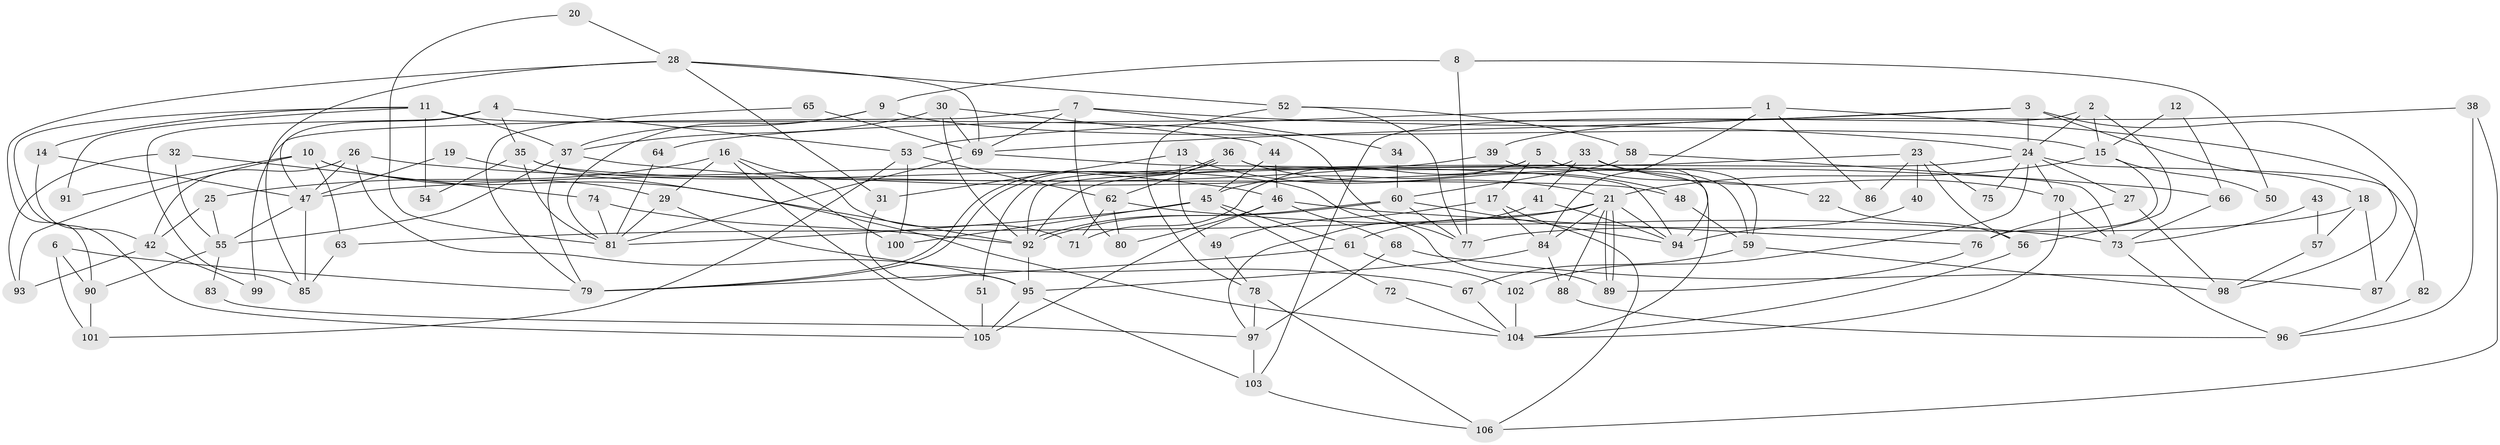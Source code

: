 // Generated by graph-tools (version 1.1) at 2025/50/03/09/25 03:50:12]
// undirected, 106 vertices, 212 edges
graph export_dot {
graph [start="1"]
  node [color=gray90,style=filled];
  1;
  2;
  3;
  4;
  5;
  6;
  7;
  8;
  9;
  10;
  11;
  12;
  13;
  14;
  15;
  16;
  17;
  18;
  19;
  20;
  21;
  22;
  23;
  24;
  25;
  26;
  27;
  28;
  29;
  30;
  31;
  32;
  33;
  34;
  35;
  36;
  37;
  38;
  39;
  40;
  41;
  42;
  43;
  44;
  45;
  46;
  47;
  48;
  49;
  50;
  51;
  52;
  53;
  54;
  55;
  56;
  57;
  58;
  59;
  60;
  61;
  62;
  63;
  64;
  65;
  66;
  67;
  68;
  69;
  70;
  71;
  72;
  73;
  74;
  75;
  76;
  77;
  78;
  79;
  80;
  81;
  82;
  83;
  84;
  85;
  86;
  87;
  88;
  89;
  90;
  91;
  92;
  93;
  94;
  95;
  96;
  97;
  98;
  99;
  100;
  101;
  102;
  103;
  104;
  105;
  106;
  1 -- 53;
  1 -- 98;
  1 -- 84;
  1 -- 86;
  2 -- 24;
  2 -- 103;
  2 -- 15;
  2 -- 56;
  3 -- 24;
  3 -- 69;
  3 -- 18;
  3 -- 64;
  3 -- 87;
  4 -- 35;
  4 -- 85;
  4 -- 47;
  4 -- 53;
  5 -- 45;
  5 -- 59;
  5 -- 17;
  5 -- 22;
  5 -- 71;
  6 -- 101;
  6 -- 90;
  6 -- 79;
  7 -- 24;
  7 -- 69;
  7 -- 34;
  7 -- 80;
  7 -- 99;
  8 -- 9;
  8 -- 77;
  8 -- 50;
  9 -- 81;
  9 -- 15;
  9 -- 37;
  10 -- 63;
  10 -- 92;
  10 -- 29;
  10 -- 91;
  10 -- 93;
  11 -- 37;
  11 -- 14;
  11 -- 54;
  11 -- 77;
  11 -- 91;
  11 -- 105;
  12 -- 66;
  12 -- 15;
  13 -- 21;
  13 -- 31;
  13 -- 49;
  14 -- 47;
  14 -- 42;
  15 -- 21;
  15 -- 50;
  15 -- 76;
  16 -- 29;
  16 -- 105;
  16 -- 25;
  16 -- 71;
  16 -- 100;
  17 -- 84;
  17 -- 49;
  17 -- 106;
  18 -- 77;
  18 -- 57;
  18 -- 87;
  19 -- 104;
  19 -- 47;
  20 -- 28;
  20 -- 81;
  21 -- 89;
  21 -- 89;
  21 -- 84;
  21 -- 61;
  21 -- 63;
  21 -- 88;
  21 -- 94;
  22 -- 56;
  23 -- 56;
  23 -- 92;
  23 -- 40;
  23 -- 75;
  23 -- 86;
  24 -- 70;
  24 -- 92;
  24 -- 27;
  24 -- 75;
  24 -- 82;
  24 -- 102;
  25 -- 42;
  25 -- 55;
  26 -- 95;
  26 -- 47;
  26 -- 42;
  26 -- 46;
  27 -- 76;
  27 -- 98;
  28 -- 52;
  28 -- 69;
  28 -- 31;
  28 -- 85;
  28 -- 90;
  29 -- 81;
  29 -- 67;
  30 -- 44;
  30 -- 37;
  30 -- 69;
  30 -- 92;
  31 -- 95;
  32 -- 55;
  32 -- 74;
  32 -- 93;
  33 -- 94;
  33 -- 70;
  33 -- 41;
  33 -- 51;
  34 -- 60;
  35 -- 89;
  35 -- 48;
  35 -- 54;
  35 -- 81;
  36 -- 62;
  36 -- 79;
  36 -- 79;
  36 -- 48;
  36 -- 104;
  37 -- 79;
  37 -- 55;
  37 -- 66;
  38 -- 106;
  38 -- 96;
  38 -- 39;
  39 -- 47;
  39 -- 59;
  40 -- 94;
  41 -- 94;
  41 -- 97;
  42 -- 93;
  42 -- 99;
  43 -- 57;
  43 -- 73;
  44 -- 46;
  44 -- 45;
  45 -- 61;
  45 -- 100;
  45 -- 72;
  45 -- 81;
  46 -- 105;
  46 -- 68;
  46 -- 76;
  46 -- 80;
  47 -- 55;
  47 -- 85;
  48 -- 59;
  49 -- 78;
  51 -- 105;
  52 -- 77;
  52 -- 78;
  52 -- 58;
  53 -- 62;
  53 -- 100;
  53 -- 101;
  55 -- 83;
  55 -- 90;
  56 -- 104;
  57 -- 98;
  58 -- 60;
  58 -- 73;
  59 -- 67;
  59 -- 98;
  60 -- 94;
  60 -- 92;
  60 -- 92;
  60 -- 77;
  61 -- 79;
  61 -- 102;
  62 -- 71;
  62 -- 80;
  62 -- 73;
  63 -- 85;
  64 -- 81;
  65 -- 69;
  65 -- 79;
  66 -- 73;
  67 -- 104;
  68 -- 87;
  68 -- 97;
  69 -- 81;
  69 -- 94;
  70 -- 104;
  70 -- 73;
  72 -- 104;
  73 -- 96;
  74 -- 92;
  74 -- 81;
  76 -- 89;
  78 -- 97;
  78 -- 106;
  82 -- 96;
  83 -- 97;
  84 -- 95;
  84 -- 88;
  88 -- 96;
  90 -- 101;
  92 -- 95;
  95 -- 103;
  95 -- 105;
  97 -- 103;
  102 -- 104;
  103 -- 106;
}
